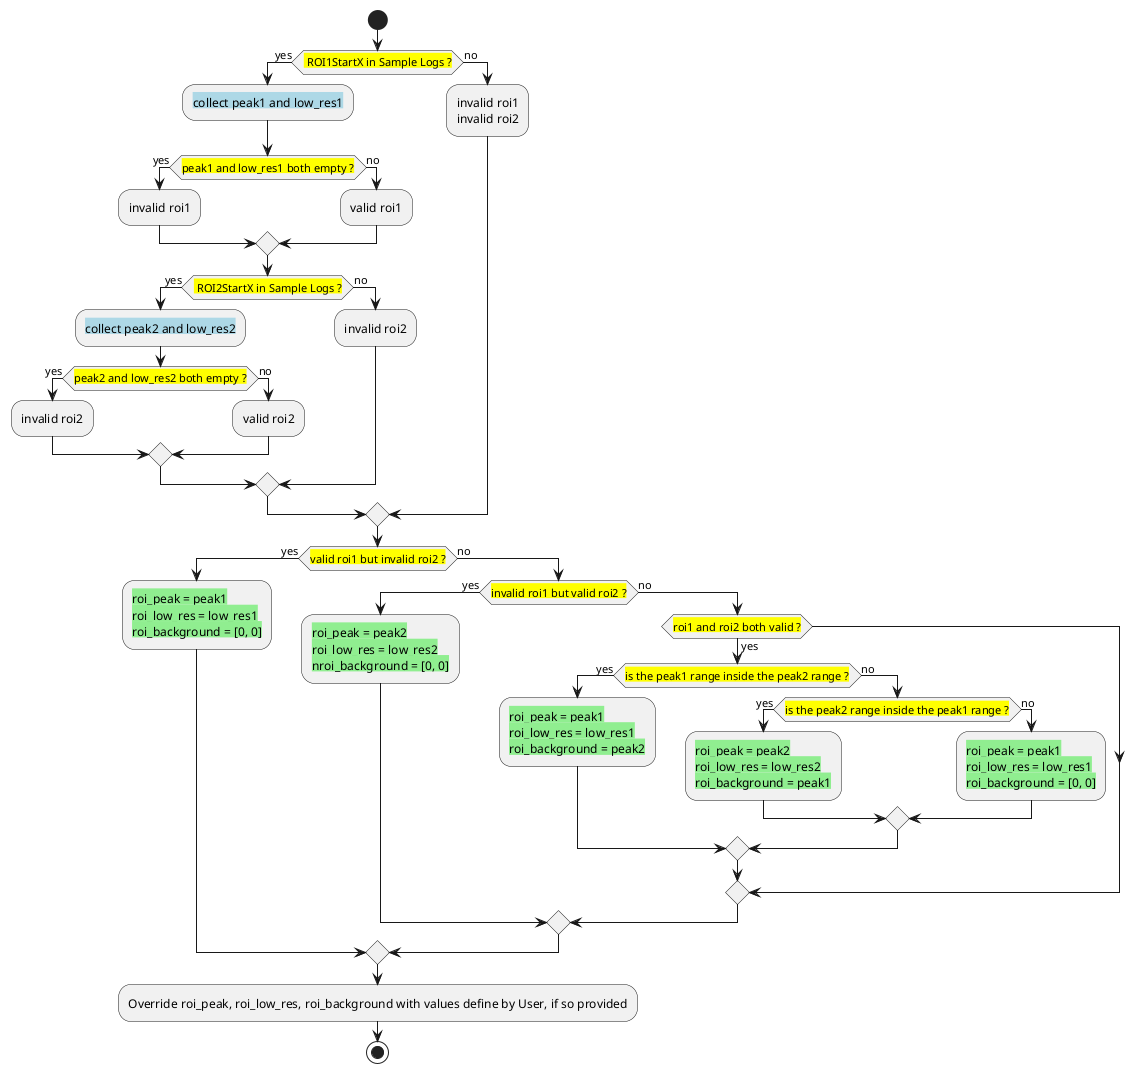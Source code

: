 @startuml
start
if (<back:yellow> ROI1StartX in Sample Logs ?) then (yes)
    :<back:lightblue>collect peak1 and low_res1;
    if (<back:yellow>peak1 and low_res1 both empty ?) then (yes)
        :invalid roi1;
    else (no)
        :valid roi1;
    endif
    if (<back:yellow> ROI2StartX in Sample Logs ?) then (yes)
        :<back:lightblue>collect peak2 and low_res2;
        if (<back:yellow>peak2 and low_res2 both empty ?) then (yes)
            :invalid roi2;
        else (no)
            :valid roi2;
        endif
    else (no)
        :invalid roi2;
    endif
else (no)
    :invalid roi1\ninvalid roi2;
endif

if (<back:yellow>valid roi1 but invalid roi2 ?) then (yes)
    :<back:lightgreen>roi_peak = peak1\n<back:lightgreen>roi_low_res = low_res1\n<back:lightgreen>roi_background = [0, 0];
else (no)
    if (<back:yellow>invalid roi1 but valid roi2 ?) then (yes)
        :<back:lightgreen>roi_peak = peak2\n<back:lightgreen>roi_low_res = low_res2\n<back:lightgreen>nroi_background = [0, 0];
    else (no)
        if (<back:yellow>roi1 and roi2 both valid ?) then (yes)
            if (<back:yellow>is the peak1 range inside the peak2 range ?) then (yes)
                :<back:lightgreen>roi_peak = peak1\n<back:lightgreen>roi_low_res = low_res1\n<back:lightgreen>roi_background = peak2;
            else (no)
                if (<back:yellow>is the peak2 range inside the peak1 range ?) then (yes)
                    :<back:lightgreen>roi_peak = peak2\n<back:lightgreen>roi_low_res = low_res2\n<back:lightgreen>roi_background = peak1;
                else (no)
                    :<back:lightgreen>roi_peak = peak1\n<back:lightgreen>roi_low_res = low_res1\n<back:lightgreen>roi_background = [0, 0];
                endif
            endif
        endif
    endif
endif

:Override roi_peak, roi_low_res, roi_background with values define by User, if so provided;
stop
@enduml

